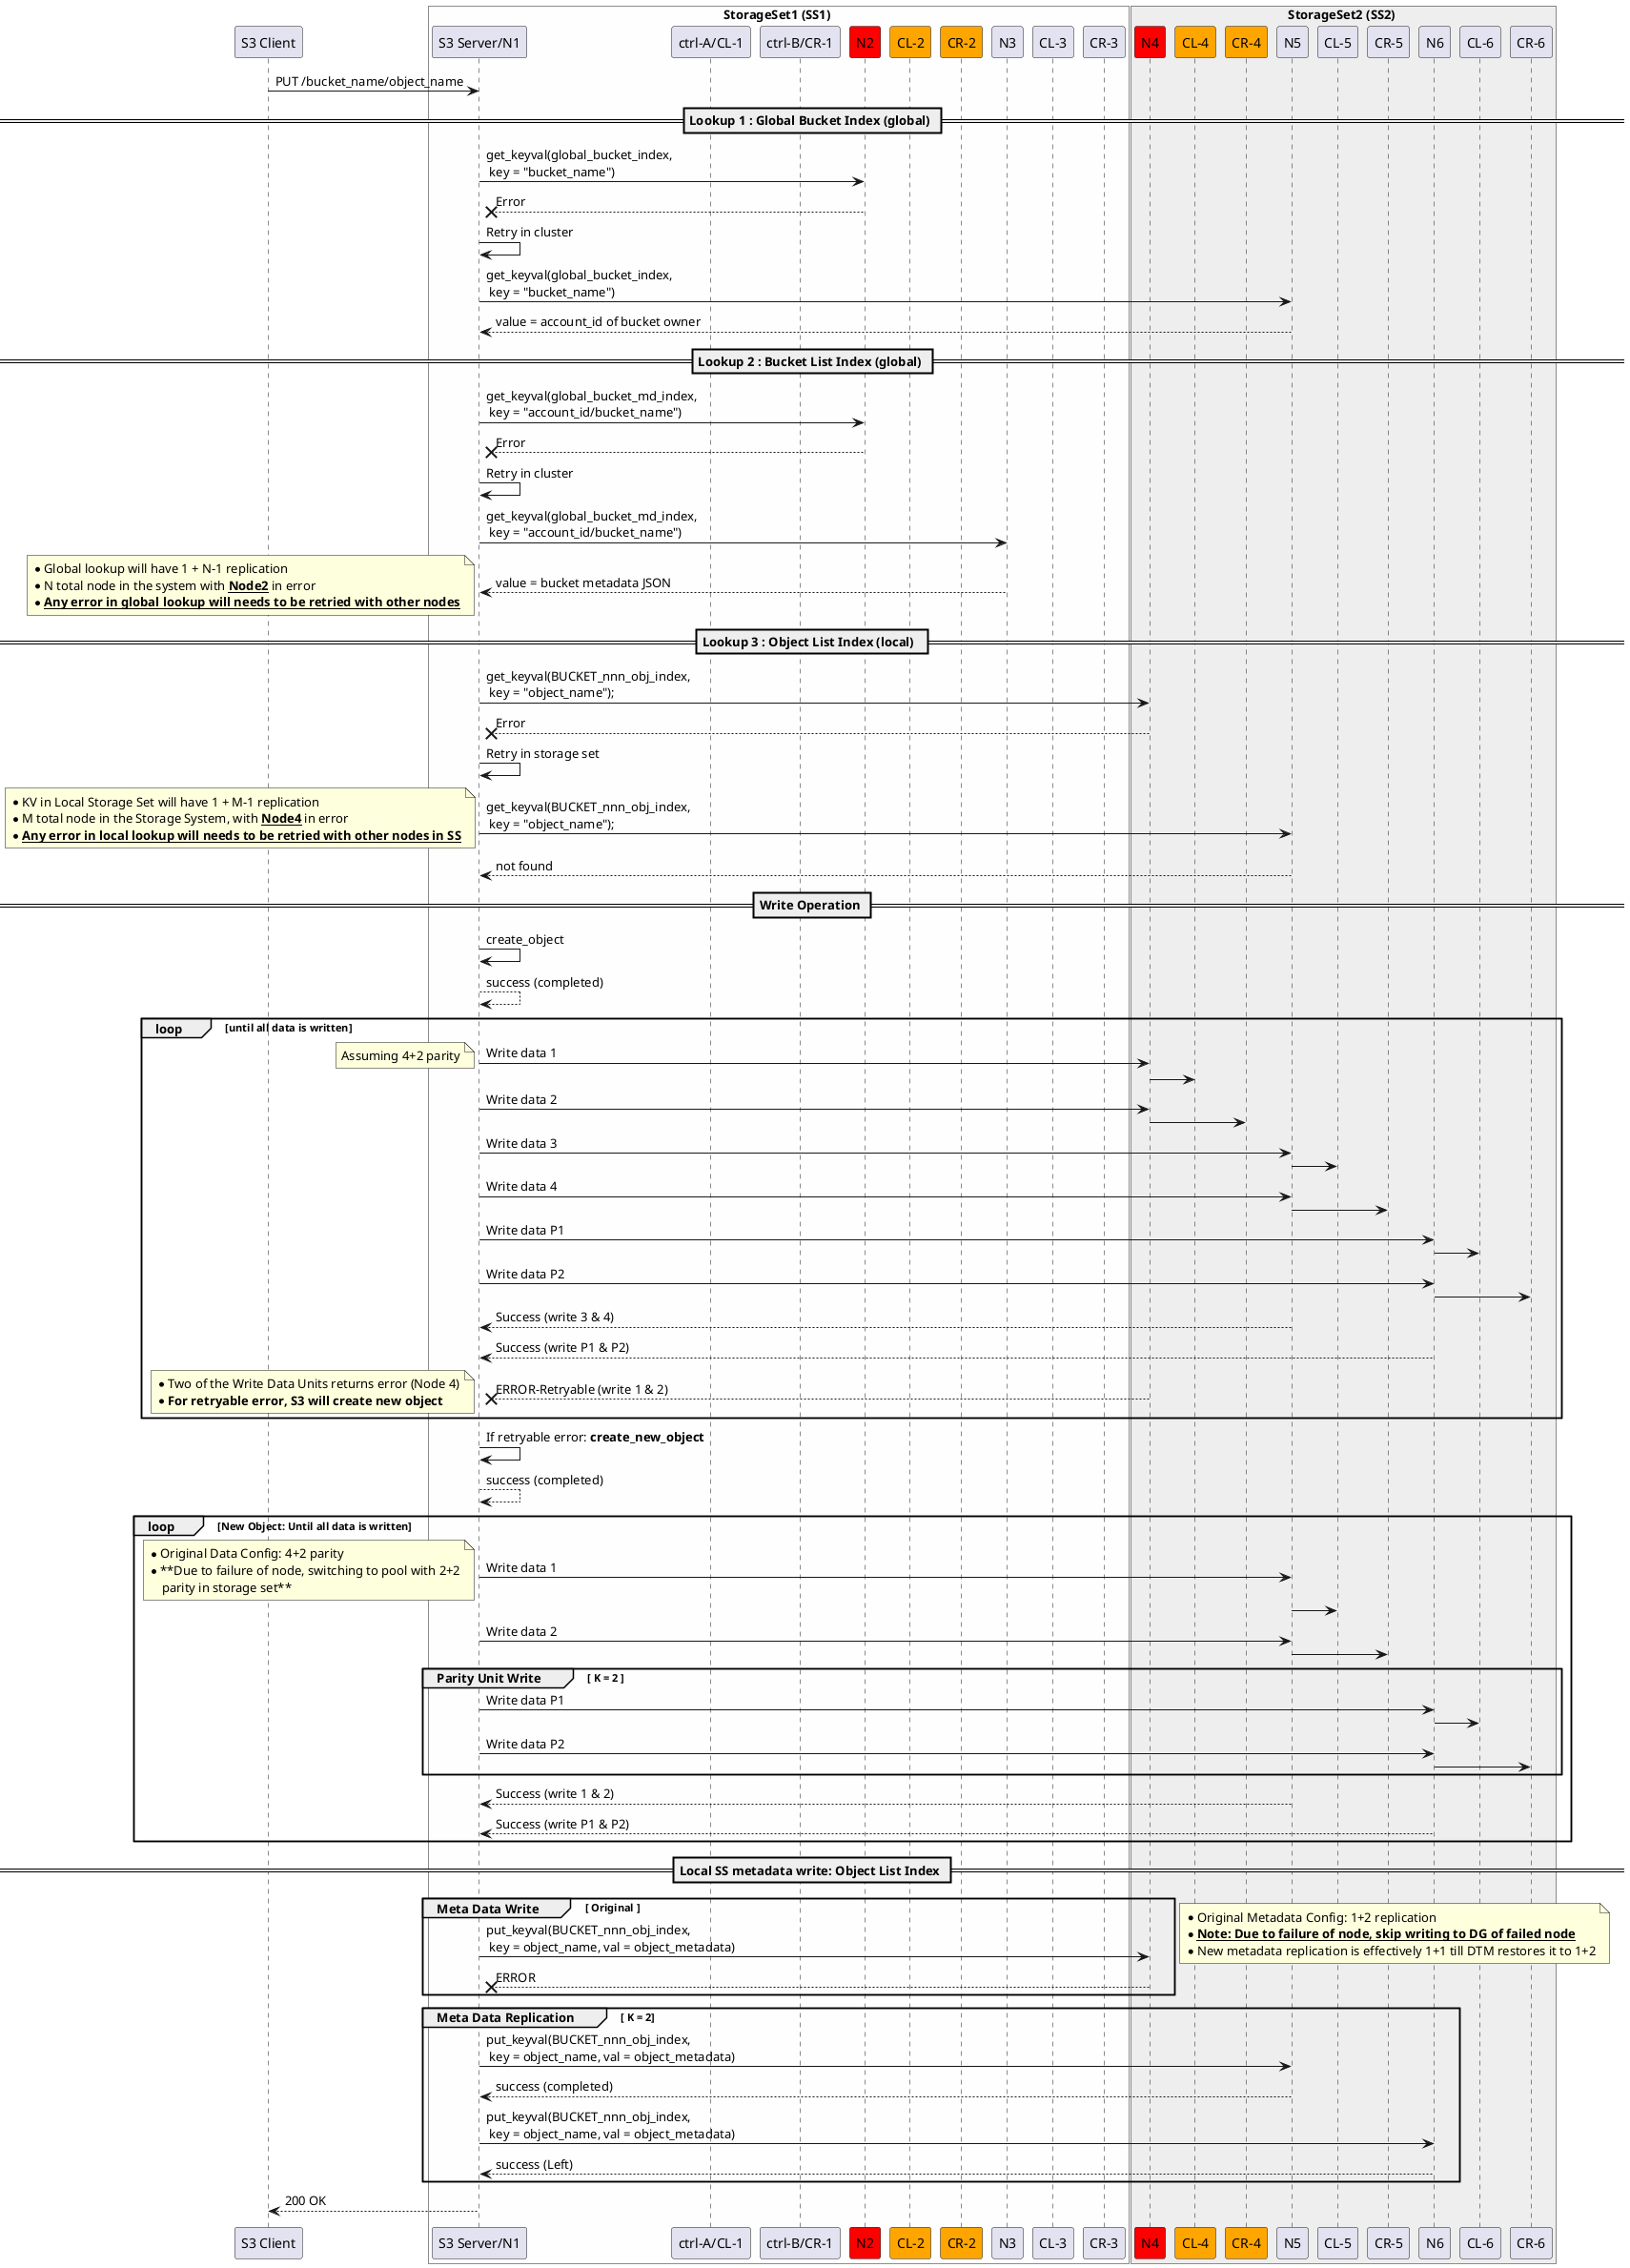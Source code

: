 ```plantuml
@startuml 

participant "S3 Client" as client
box StorageSet1 (SS1) #FEFEFE
participant "S3 Server/N1" as N1
participant "ctrl-A/CL-1" as CL_1
participant "ctrl-B/CR-1" as CR_1
participant "N2" as N2 #red
participant "CL-2" as CL_2 #orange
participant "CR-2" as CR_2 #orange
participant "N3" as N3
participant "CL-3" as CL_3
participant "CR-3" as CR_3
end box
box StorageSet2 (SS2) #EEEEEE
participant "N4" as N4 #red
participant "CL-4" as CL_4 #orange
participant "CR-4" as CR_4 #orange
participant "N5" as N5
participant "CL-5" as CL_5
participant "CR-5" as CR_5
participant "N6" as N6
participant "CL-6" as CL_6
participant "CR-6" as CR_6
end box

client -> N1: PUT /bucket_name/object_name

== Lookup 1 : Global Bucket Index (global) ==
N1 -> N2: get_keyval(global_bucket_index,\n key = "bucket_name")
N2 --X N1: Error 
N1 -> N1: Retry in cluster
N1 -> N5: get_keyval(global_bucket_index,\n key = "bucket_name")
N5 --> N1: value = account_id of bucket owner

== Lookup 2 : Bucket List Index (global) ==
N1 -> N2: get_keyval(global_bucket_md_index,\n key = "account_id/bucket_name")
N2 --X N1: Error 
N1 -> N1: Retry in cluster
N1 -> N3: get_keyval(global_bucket_md_index,\n key = "account_id/bucket_name")
N3 --> N1: value = bucket metadata JSON

note left
   * Global lookup will have 1 + N-1 replication 
   * N total node in the system with __**Node2**__ in error
   * __**Any error in global lookup will needs to be retried with other nodes**__
end note

== Lookup 3 : Object List Index (local)  ==
N1 -> N4: get_keyval(BUCKET_nnn_obj_index,\n key = "object_name");
N4 --X N1 : Error
N1 -> N1: Retry in storage set
N1 -> N5: get_keyval(BUCKET_nnn_obj_index,\n key = "object_name");
note left
   * KV in Local Storage Set will have 1 + M-1 replication 
   * M total node in the Storage System, with __**Node4**__ in error
   * __**Any error in local lookup will needs to be retried with other nodes in SS**__
end note
N5 --> N1: not found

== Write Operation ==
N1 -> N1: create_object
N1 --> N1: success (completed)

loop until all data is written
  N1 -> "N4": Write data 1
note left
   Assuming 4+2 parity
end note
  "N4" -> CL_4
  N1 -> "N4": Write data 2
  "N4" -> CR_4

  N1 -> "N5": Write data 3
  "N5" -> CL_5
  N1 -> "N5": Write data 4
  "N5" -> CR_5

  N1 -> "N6": Write data P1
  "N6" -> CL_6
  N1 -> "N6": Write data P2
  "N6" -> CR_6

  N5 --> N1: Success (write 3 & 4)
  N6 --> N1: Success (write P1 & P2)
  N4 --X N1: ERROR-Retryable (write 1 & 2)
note left
   * Two of the Write Data Units returns error (Node 4)
   * **For retryable error, S3 will create new object **
end note

end

N1 -> N1: If retryable error: **create_new_object**
N1 --> N1: success (completed)

loop New Object: Until all data is written
  N1 -> "N5": Write data 1
note left
   * Original Data Config: 4+2 parity
   * **Due to failure of node, switching to pool with 2+2
       parity in storage set**
end note
  "N5" -> CL_5
  N1 -> "N5": Write data 2
  "N5" -> CR_5

group Parity Unit Write [ K = 2 ]  
  N1 -> "N6": Write data P1
  "N6" -> CL_6
  N1 -> "N6": Write data P2
  "N6" -> CR_6
end  

  N5 --> N1: Success (write 1 & 2)
  N6 --> N1: Success (write P1 & P2)
end

== Local SS metadata write: Object List Index ==

group Meta Data Write [ Original ]
N1 -> N4: put_keyval(BUCKET_nnn_obj_index,\n key = object_name, val = object_metadata)
N4 --X N1: ERROR
end

note left
   * Original Metadata Config: 1+2 replication
   * __**Note: Due to failure of node, skip writing to DG of failed node**__
   * New metadata replication is effectively 1+1 till DTM restores it to 1+2
end note

group Meta Data Replication [ K = 2]
N1 -> N5: put_keyval(BUCKET_nnn_obj_index,\n key = object_name, val = object_metadata)
N5 --> N1: success (completed)

N1 -> N6: put_keyval(BUCKET_nnn_obj_index,\n key = object_name, val = object_metadata)
N6 --> N1: success (Left)
end

N1 --> client: 200 OK

@enduml
```
